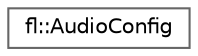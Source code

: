 digraph "Graphical Class Hierarchy"
{
 // INTERACTIVE_SVG=YES
 // LATEX_PDF_SIZE
  bgcolor="transparent";
  edge [fontname=Helvetica,fontsize=10,labelfontname=Helvetica,labelfontsize=10];
  node [fontname=Helvetica,fontsize=10,shape=box,height=0.2,width=0.4];
  rankdir="LR";
  Node0 [id="Node000000",label="fl::AudioConfig",height=0.2,width=0.4,color="grey40", fillcolor="white", style="filled",URL="$d4/d36/namespacefl.html#de/d0d/structfl_1_1_audio_config",tooltip=" "];
}
